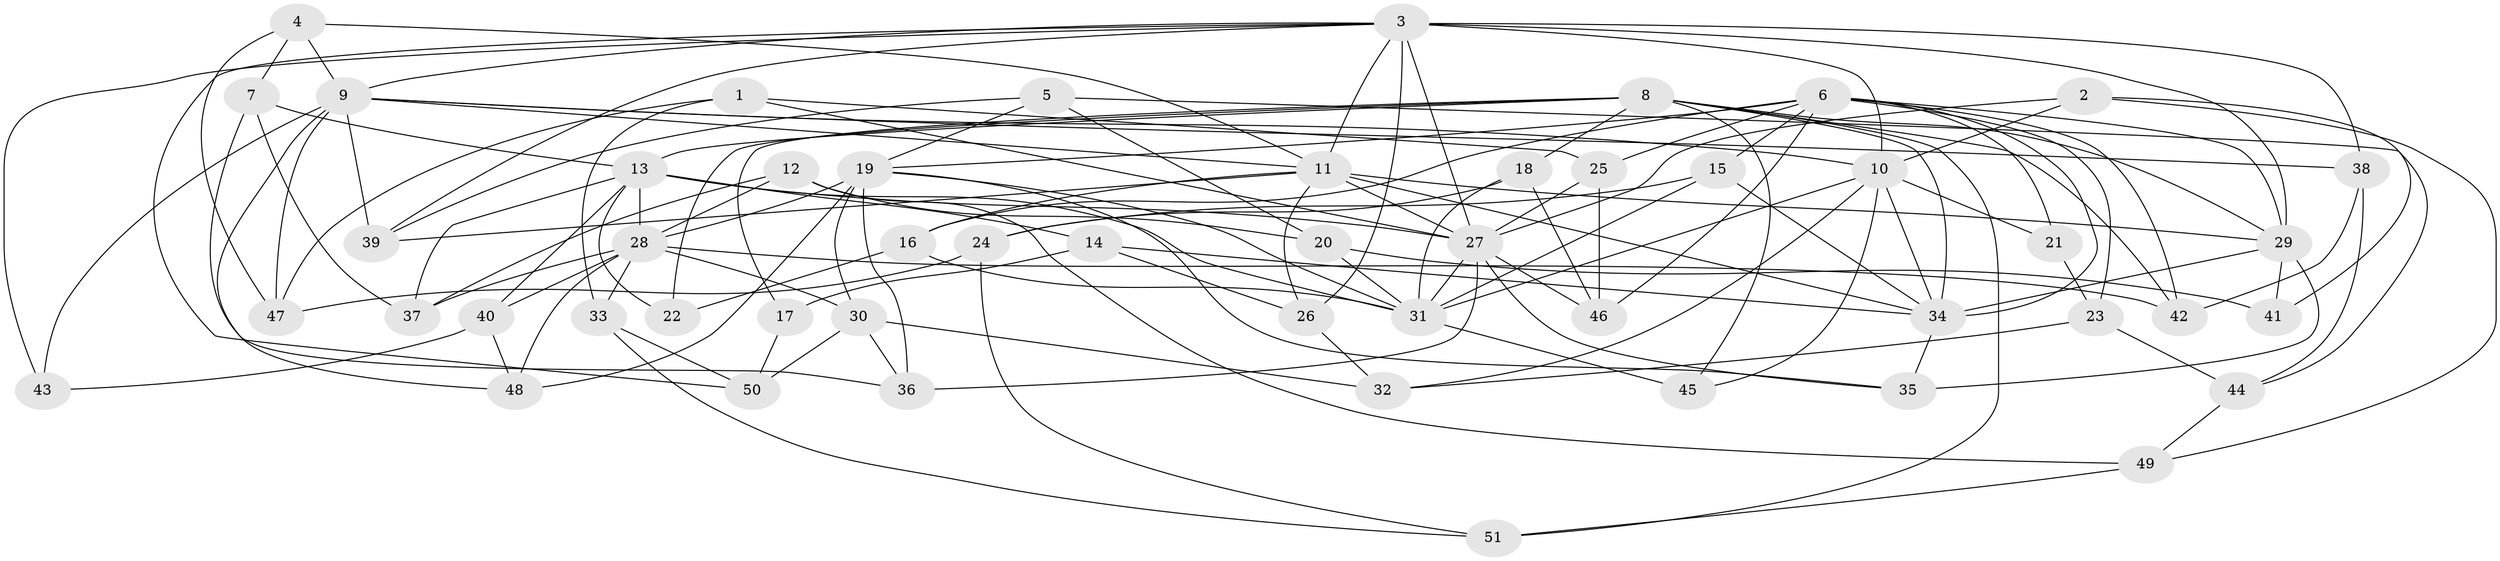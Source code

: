 // original degree distribution, {4: 1.0}
// Generated by graph-tools (version 1.1) at 2025/37/03/09/25 02:37:59]
// undirected, 51 vertices, 131 edges
graph export_dot {
graph [start="1"]
  node [color=gray90,style=filled];
  1;
  2;
  3;
  4;
  5;
  6;
  7;
  8;
  9;
  10;
  11;
  12;
  13;
  14;
  15;
  16;
  17;
  18;
  19;
  20;
  21;
  22;
  23;
  24;
  25;
  26;
  27;
  28;
  29;
  30;
  31;
  32;
  33;
  34;
  35;
  36;
  37;
  38;
  39;
  40;
  41;
  42;
  43;
  44;
  45;
  46;
  47;
  48;
  49;
  50;
  51;
  1 -- 25 [weight=1.0];
  1 -- 27 [weight=1.0];
  1 -- 33 [weight=1.0];
  1 -- 47 [weight=1.0];
  2 -- 10 [weight=1.0];
  2 -- 27 [weight=1.0];
  2 -- 41 [weight=1.0];
  2 -- 49 [weight=1.0];
  3 -- 9 [weight=1.0];
  3 -- 10 [weight=2.0];
  3 -- 11 [weight=1.0];
  3 -- 26 [weight=1.0];
  3 -- 27 [weight=2.0];
  3 -- 29 [weight=1.0];
  3 -- 38 [weight=1.0];
  3 -- 39 [weight=1.0];
  3 -- 43 [weight=1.0];
  3 -- 50 [weight=1.0];
  4 -- 7 [weight=1.0];
  4 -- 9 [weight=1.0];
  4 -- 11 [weight=1.0];
  4 -- 47 [weight=1.0];
  5 -- 19 [weight=1.0];
  5 -- 20 [weight=1.0];
  5 -- 39 [weight=1.0];
  5 -- 44 [weight=1.0];
  6 -- 15 [weight=1.0];
  6 -- 16 [weight=1.0];
  6 -- 19 [weight=2.0];
  6 -- 21 [weight=2.0];
  6 -- 23 [weight=1.0];
  6 -- 25 [weight=1.0];
  6 -- 29 [weight=1.0];
  6 -- 34 [weight=1.0];
  6 -- 42 [weight=1.0];
  6 -- 46 [weight=1.0];
  7 -- 13 [weight=1.0];
  7 -- 36 [weight=1.0];
  7 -- 37 [weight=1.0];
  8 -- 13 [weight=1.0];
  8 -- 17 [weight=2.0];
  8 -- 18 [weight=1.0];
  8 -- 22 [weight=1.0];
  8 -- 29 [weight=1.0];
  8 -- 34 [weight=1.0];
  8 -- 42 [weight=1.0];
  8 -- 45 [weight=1.0];
  8 -- 51 [weight=1.0];
  9 -- 10 [weight=1.0];
  9 -- 11 [weight=1.0];
  9 -- 38 [weight=1.0];
  9 -- 39 [weight=1.0];
  9 -- 43 [weight=2.0];
  9 -- 47 [weight=1.0];
  9 -- 48 [weight=1.0];
  10 -- 21 [weight=1.0];
  10 -- 31 [weight=1.0];
  10 -- 32 [weight=1.0];
  10 -- 34 [weight=2.0];
  10 -- 45 [weight=1.0];
  11 -- 16 [weight=1.0];
  11 -- 26 [weight=1.0];
  11 -- 27 [weight=1.0];
  11 -- 29 [weight=4.0];
  11 -- 34 [weight=1.0];
  11 -- 39 [weight=1.0];
  12 -- 20 [weight=1.0];
  12 -- 28 [weight=1.0];
  12 -- 37 [weight=1.0];
  12 -- 49 [weight=1.0];
  13 -- 14 [weight=1.0];
  13 -- 22 [weight=2.0];
  13 -- 27 [weight=2.0];
  13 -- 28 [weight=2.0];
  13 -- 31 [weight=1.0];
  13 -- 37 [weight=1.0];
  13 -- 40 [weight=1.0];
  14 -- 17 [weight=1.0];
  14 -- 26 [weight=1.0];
  14 -- 34 [weight=1.0];
  15 -- 24 [weight=1.0];
  15 -- 31 [weight=1.0];
  15 -- 34 [weight=1.0];
  16 -- 22 [weight=1.0];
  16 -- 31 [weight=1.0];
  17 -- 50 [weight=1.0];
  18 -- 24 [weight=1.0];
  18 -- 31 [weight=1.0];
  18 -- 46 [weight=1.0];
  19 -- 28 [weight=3.0];
  19 -- 30 [weight=2.0];
  19 -- 31 [weight=1.0];
  19 -- 35 [weight=1.0];
  19 -- 36 [weight=1.0];
  19 -- 48 [weight=1.0];
  20 -- 31 [weight=1.0];
  20 -- 41 [weight=1.0];
  21 -- 23 [weight=1.0];
  23 -- 32 [weight=1.0];
  23 -- 44 [weight=1.0];
  24 -- 47 [weight=1.0];
  24 -- 51 [weight=1.0];
  25 -- 27 [weight=1.0];
  25 -- 46 [weight=1.0];
  26 -- 32 [weight=1.0];
  27 -- 31 [weight=1.0];
  27 -- 35 [weight=1.0];
  27 -- 36 [weight=1.0];
  27 -- 46 [weight=1.0];
  28 -- 30 [weight=1.0];
  28 -- 33 [weight=1.0];
  28 -- 37 [weight=1.0];
  28 -- 40 [weight=1.0];
  28 -- 42 [weight=1.0];
  28 -- 48 [weight=1.0];
  29 -- 34 [weight=2.0];
  29 -- 35 [weight=1.0];
  29 -- 41 [weight=2.0];
  30 -- 32 [weight=1.0];
  30 -- 36 [weight=1.0];
  30 -- 50 [weight=1.0];
  31 -- 45 [weight=2.0];
  33 -- 50 [weight=1.0];
  33 -- 51 [weight=1.0];
  34 -- 35 [weight=1.0];
  38 -- 42 [weight=1.0];
  38 -- 44 [weight=1.0];
  40 -- 43 [weight=1.0];
  40 -- 48 [weight=1.0];
  44 -- 49 [weight=1.0];
  49 -- 51 [weight=1.0];
}
